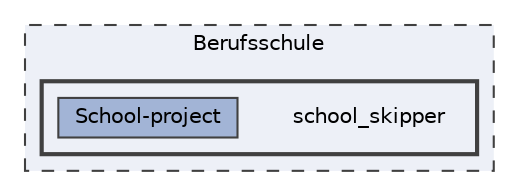 digraph "D:/Berufsschule/school_skipper"
{
 // LATEX_PDF_SIZE
  bgcolor="transparent";
  edge [fontname=Helvetica,fontsize=10,labelfontname=Helvetica,labelfontsize=10];
  node [fontname=Helvetica,fontsize=10,shape=box,height=0.2,width=0.4];
  compound=true
  subgraph clusterdir_120771bfcbbf0b45e382b410ac220d95 {
    graph [ bgcolor="#edf0f7", pencolor="grey25", label="Berufsschule", fontname=Helvetica,fontsize=10 style="filled,dashed", URL="dir_120771bfcbbf0b45e382b410ac220d95.html",tooltip=""]
  subgraph clusterdir_25b8bbcc71543dab7ebe4dcf6a83f41f {
    graph [ bgcolor="#edf0f7", pencolor="grey25", label="", fontname=Helvetica,fontsize=10 style="filled,bold", URL="dir_25b8bbcc71543dab7ebe4dcf6a83f41f.html",tooltip=""]
    dir_25b8bbcc71543dab7ebe4dcf6a83f41f [shape=plaintext, label="school_skipper"];
  dir_26698e27b62c20696465596e27ab726f [label="School-project", fillcolor="#a2b4d6", color="grey25", style="filled", URL="dir_26698e27b62c20696465596e27ab726f.html",tooltip=""];
  }
  }
}
